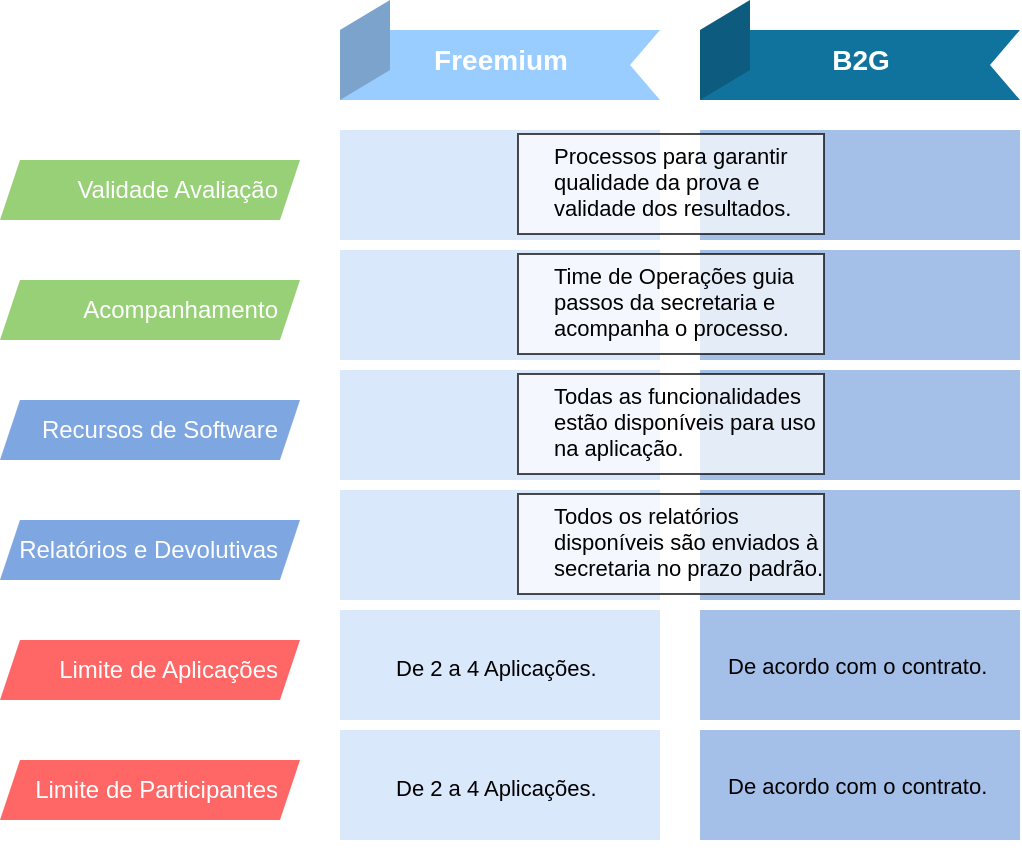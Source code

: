 <mxfile version="10.4.1" type="github"><diagram id="S2iJFQiGVxkR07ErdMLg" name="Page-1"><mxGraphModel dx="1065" dy="742" grid="1" gridSize="10" guides="1" tooltips="1" connect="1" arrows="1" fold="1" page="1" pageScale="1" pageWidth="850" pageHeight="1100" math="0" shadow="0"><root><mxCell id="0"/><mxCell id="1" parent="0"/><mxCell id="3VoptOSDyxHjik7PQG7I-4" value="" style="rounded=0;whiteSpace=wrap;html=1;fontSize=11;fillColor=#dae8fc;strokeColor=none;" vertex="1" parent="1"><mxGeometry x="290" y="125" width="160" height="55" as="geometry"/></mxCell><mxCell id="pt9C6hK4iVGlIsG7ahsb-40" value="&lt;font style=&quot;font-size: 12px&quot;&gt;Validade Avaliação&lt;/font&gt;" style="shape=mxgraph.infographic.parallelogram;dx=5;;html=1;fillColor=#97D077;strokeColor=none;shadow=0;fontSize=12;fontColor=#FFFFFF;align=right;spacingLeft=0;fontStyle=0;labelPosition=center;verticalLabelPosition=middle;verticalAlign=middle;spacingRight=10;gradientColor=none;gradientDirection=north;" parent="1" vertex="1"><mxGeometry x="120" y="140" width="150" height="30" as="geometry"/></mxCell><mxCell id="pt9C6hK4iVGlIsG7ahsb-41" value="&lt;font style=&quot;font-size: 12px&quot;&gt;Acompanhamento&lt;/font&gt;" style="shape=mxgraph.infographic.parallelogram;dx=5;;html=1;fillColor=#97D077;strokeColor=none;shadow=0;fontSize=12;fontColor=#FFFFFF;align=right;spacingLeft=0;fontStyle=0;labelPosition=center;verticalLabelPosition=middle;verticalAlign=middle;spacingRight=10;gradientColor=none;gradientDirection=north;" parent="1" vertex="1"><mxGeometry x="120" y="200" width="150" height="30" as="geometry"/></mxCell><mxCell id="pt9C6hK4iVGlIsG7ahsb-45" value="Recursos de Software" style="shape=mxgraph.infographic.parallelogram;dx=5;;html=1;fillColor=#7EA6E0;strokeColor=none;shadow=0;fontSize=12;fontColor=#FFFFFF;align=right;spacingLeft=0;fontStyle=0;labelPosition=center;verticalLabelPosition=middle;verticalAlign=middle;spacingRight=10;gradientColor=none;gradientDirection=north;" parent="1" vertex="1"><mxGeometry x="120" y="260" width="150" height="30" as="geometry"/></mxCell><mxCell id="pt9C6hK4iVGlIsG7ahsb-48" value="&lt;font style=&quot;font-size: 12px&quot;&gt;Relatórios e Devolutivas&lt;/font&gt;" style="shape=mxgraph.infographic.parallelogram;dx=5;;html=1;fillColor=#7EA6E0;strokeColor=none;shadow=0;fontSize=12;fontColor=#FFFFFF;align=right;spacingLeft=0;fontStyle=0;labelPosition=center;verticalLabelPosition=middle;verticalAlign=middle;spacingRight=10;gradientColor=none;gradientDirection=north;" parent="1" vertex="1"><mxGeometry x="120" y="320" width="150" height="30" as="geometry"/></mxCell><mxCell id="pt9C6hK4iVGlIsG7ahsb-49" value="Limite de Aplicações" style="shape=mxgraph.infographic.parallelogram;dx=5;;html=1;fillColor=#FF6666;strokeColor=none;shadow=0;fontSize=12;fontColor=#FFFFFF;align=right;spacingLeft=0;fontStyle=0;labelPosition=center;verticalLabelPosition=middle;verticalAlign=middle;spacingRight=10;gradientColor=none;gradientDirection=north;" parent="1" vertex="1"><mxGeometry x="120" y="380" width="150" height="30" as="geometry"/></mxCell><mxCell id="pt9C6hK4iVGlIsG7ahsb-50" value="&lt;span style=&quot;font-size: 12px;&quot;&gt;Limite de Participantes&lt;/span&gt;" style="shape=mxgraph.infographic.parallelogram;dx=5;;html=1;fillColor=#FF6666;strokeColor=none;shadow=0;fontSize=12;fontColor=#FFFFFF;align=right;spacingLeft=0;fontStyle=0;labelPosition=center;verticalLabelPosition=middle;verticalAlign=middle;spacingRight=10;gradientColor=none;gradientDirection=north;" parent="1" vertex="1"><mxGeometry x="120" y="440" width="150" height="30" as="geometry"/></mxCell><mxCell id="pt9C6hK4iVGlIsG7ahsb-69" value="Freemium" style="html=1;shape=mxgraph.infographic.ribbonFrontFolded;dx=25;dy=15;notch=15;fillColor=#99CCFF;strokeColor=none;align=center;verticalAlign=middle;fontColor=#ffffff;fontSize=14;fontStyle=1;spacingTop=10;" parent="1" vertex="1"><mxGeometry x="290" y="60" width="160" height="50" as="geometry"/></mxCell><mxCell id="pt9C6hK4iVGlIsG7ahsb-70" value="B2G" style="html=1;shape=mxgraph.infographic.ribbonFrontFolded;dx=25;dy=15;notch=15;fillColor=#10739E;strokeColor=none;align=center;verticalAlign=middle;fontColor=#ffffff;fontSize=14;fontStyle=1;spacingTop=10;" parent="1" vertex="1"><mxGeometry x="470" y="60" width="160" height="50" as="geometry"/></mxCell><mxCell id="3VoptOSDyxHjik7PQG7I-5" value="" style="rounded=0;whiteSpace=wrap;html=1;fontSize=11;fillColor=#dae8fc;strokeColor=none;" vertex="1" parent="1"><mxGeometry x="290" y="185" width="160" height="55" as="geometry"/></mxCell><mxCell id="3VoptOSDyxHjik7PQG7I-6" value="" style="rounded=0;whiteSpace=wrap;html=1;fontSize=11;fillColor=#dae8fc;strokeColor=none;" vertex="1" parent="1"><mxGeometry x="290" y="305" width="160" height="55" as="geometry"/></mxCell><mxCell id="3VoptOSDyxHjik7PQG7I-8" value="" style="rounded=0;whiteSpace=wrap;html=1;fontSize=11;fillColor=#dae8fc;strokeColor=none;" vertex="1" parent="1"><mxGeometry x="290" y="245" width="160" height="55" as="geometry"/></mxCell><mxCell id="3VoptOSDyxHjik7PQG7I-9" value="" style="rounded=0;whiteSpace=wrap;html=1;fontSize=11;fillColor=#dae8fc;strokeColor=none;" vertex="1" parent="1"><mxGeometry x="290" y="425" width="160" height="55" as="geometry"/></mxCell><mxCell id="3VoptOSDyxHjik7PQG7I-11" value="" style="rounded=0;whiteSpace=wrap;html=1;fontSize=11;fillColor=#dae8fc;strokeColor=none;" vertex="1" parent="1"><mxGeometry x="290" y="365" width="160" height="55" as="geometry"/></mxCell><mxCell id="3VoptOSDyxHjik7PQG7I-10" value="&lt;h1 style=&quot;font-size: 11px&quot;&gt;&lt;br style=&quot;font-size: 11px&quot;&gt;&lt;/h1&gt;&lt;p style=&quot;font-size: 11px&quot;&gt;De 2 a 4 Aplicações.&lt;/p&gt;" style="text;html=1;strokeColor=none;fillColor=none;spacing=5;spacingTop=-20;whiteSpace=wrap;overflow=hidden;rounded=0;fontSize=11;" vertex="1" parent="1"><mxGeometry x="313" y="366" width="150" height="66" as="geometry"/></mxCell><mxCell id="3VoptOSDyxHjik7PQG7I-12" value="" style="rounded=0;whiteSpace=wrap;html=1;fontSize=11;fillColor=#7EA6E0;strokeColor=none;opacity=70;" vertex="1" parent="1"><mxGeometry x="470" y="125" width="160" height="55" as="geometry"/></mxCell><mxCell id="3VoptOSDyxHjik7PQG7I-13" value="" style="rounded=0;whiteSpace=wrap;html=1;fontSize=11;fillColor=#7EA6E0;strokeColor=none;opacity=70;" vertex="1" parent="1"><mxGeometry x="470" y="185" width="160" height="55" as="geometry"/></mxCell><mxCell id="3VoptOSDyxHjik7PQG7I-14" value="" style="rounded=0;whiteSpace=wrap;html=1;fontSize=11;fillColor=#7EA6E0;strokeColor=none;opacity=70;" vertex="1" parent="1"><mxGeometry x="470" y="305" width="160" height="55" as="geometry"/></mxCell><mxCell id="3VoptOSDyxHjik7PQG7I-15" value="" style="rounded=0;whiteSpace=wrap;html=1;fontSize=11;fillColor=#7EA6E0;strokeColor=none;opacity=70;" vertex="1" parent="1"><mxGeometry x="470" y="245" width="160" height="55" as="geometry"/></mxCell><mxCell id="3VoptOSDyxHjik7PQG7I-16" value="" style="rounded=0;whiteSpace=wrap;html=1;fontSize=11;fillColor=#7EA6E0;strokeColor=none;opacity=70;" vertex="1" parent="1"><mxGeometry x="470" y="425" width="160" height="55" as="geometry"/></mxCell><mxCell id="3VoptOSDyxHjik7PQG7I-17" value="" style="rounded=0;whiteSpace=wrap;html=1;fontSize=11;fillColor=#7EA6E0;strokeColor=none;opacity=70;" vertex="1" parent="1"><mxGeometry x="470" y="365" width="160" height="55" as="geometry"/></mxCell><mxCell id="3VoptOSDyxHjik7PQG7I-20" value="" style="rounded=0;whiteSpace=wrap;html=1;fontSize=11;opacity=70;" vertex="1" parent="1"><mxGeometry x="379" y="127" width="153" height="50" as="geometry"/></mxCell><mxCell id="3VoptOSDyxHjik7PQG7I-2" value="&lt;h1 style=&quot;font-size: 11px;&quot;&gt;&lt;br style=&quot;font-size: 11px;&quot;&gt;&lt;/h1&gt;&lt;p style=&quot;font-size: 11px;&quot;&gt;Processos para garantir qualidade da prova e validade dos resultados.&lt;/p&gt;" style="text;html=1;strokeColor=none;fillColor=none;spacing=5;spacingTop=-20;whiteSpace=wrap;overflow=hidden;rounded=0;fontSize=11;" vertex="1" parent="1"><mxGeometry x="392" y="110" width="150" height="66" as="geometry"/></mxCell><mxCell id="3VoptOSDyxHjik7PQG7I-21" value="" style="rounded=0;whiteSpace=wrap;html=1;fontSize=11;opacity=70;" vertex="1" parent="1"><mxGeometry x="379" y="187" width="153" height="50" as="geometry"/></mxCell><mxCell id="3VoptOSDyxHjik7PQG7I-22" value="&lt;h1 style=&quot;font-size: 11px&quot;&gt;&lt;br style=&quot;font-size: 11px&quot;&gt;&lt;/h1&gt;&lt;p style=&quot;font-size: 11px&quot;&gt;Time de Operações guia passos da secretaria e acompanha o processo.&lt;/p&gt;" style="text;html=1;strokeColor=none;fillColor=none;spacing=5;spacingTop=-20;whiteSpace=wrap;overflow=hidden;rounded=0;fontSize=11;" vertex="1" parent="1"><mxGeometry x="392" y="170" width="150" height="66" as="geometry"/></mxCell><mxCell id="3VoptOSDyxHjik7PQG7I-23" value="" style="rounded=0;whiteSpace=wrap;html=1;fontSize=11;opacity=70;" vertex="1" parent="1"><mxGeometry x="379" y="247" width="153" height="50" as="geometry"/></mxCell><mxCell id="3VoptOSDyxHjik7PQG7I-24" value="&lt;h1 style=&quot;font-size: 11px&quot;&gt;&lt;br style=&quot;font-size: 11px&quot;&gt;&lt;/h1&gt;&lt;p style=&quot;font-size: 11px&quot;&gt;Todas as funcionalidades estão disponíveis para uso na aplicação.&lt;/p&gt;" style="text;html=1;strokeColor=none;fillColor=none;spacing=5;spacingTop=-20;whiteSpace=wrap;overflow=hidden;rounded=0;fontSize=11;" vertex="1" parent="1"><mxGeometry x="392" y="230" width="150" height="66" as="geometry"/></mxCell><mxCell id="3VoptOSDyxHjik7PQG7I-25" value="" style="rounded=0;whiteSpace=wrap;html=1;fontSize=11;opacity=70;" vertex="1" parent="1"><mxGeometry x="379" y="307" width="153" height="50" as="geometry"/></mxCell><mxCell id="3VoptOSDyxHjik7PQG7I-26" value="&lt;h1 style=&quot;font-size: 11px&quot;&gt;&lt;br style=&quot;font-size: 11px&quot;&gt;&lt;/h1&gt;&lt;p style=&quot;font-size: 11px&quot;&gt;Todos os relatórios disponíveis são enviados à secretaria no prazo padrão.&lt;/p&gt;" style="text;html=1;strokeColor=none;fillColor=none;spacing=5;spacingTop=-20;whiteSpace=wrap;overflow=hidden;rounded=0;fontSize=11;" vertex="1" parent="1"><mxGeometry x="392" y="290" width="150" height="66" as="geometry"/></mxCell><mxCell id="3VoptOSDyxHjik7PQG7I-27" value="&lt;h1 style=&quot;font-size: 11px&quot;&gt;&lt;br style=&quot;font-size: 11px&quot;&gt;&lt;/h1&gt;&lt;p style=&quot;font-size: 11px&quot;&gt;De acordo com o contrato.&lt;/p&gt;" style="text;html=1;strokeColor=none;fillColor=none;spacing=5;spacingTop=-20;whiteSpace=wrap;overflow=hidden;rounded=0;fontSize=11;" vertex="1" parent="1"><mxGeometry x="479" y="365" width="150" height="66" as="geometry"/></mxCell><mxCell id="3VoptOSDyxHjik7PQG7I-28" value="&lt;h1 style=&quot;font-size: 11px&quot;&gt;&lt;br style=&quot;font-size: 11px&quot;&gt;&lt;/h1&gt;&lt;p style=&quot;font-size: 11px&quot;&gt;De acordo com o contrato.&lt;/p&gt;" style="text;html=1;strokeColor=none;fillColor=none;spacing=5;spacingTop=-20;whiteSpace=wrap;overflow=hidden;rounded=0;fontSize=11;" vertex="1" parent="1"><mxGeometry x="479" y="425" width="150" height="66" as="geometry"/></mxCell><mxCell id="3VoptOSDyxHjik7PQG7I-29" value="&lt;h1 style=&quot;font-size: 11px&quot;&gt;&lt;br style=&quot;font-size: 11px&quot;&gt;&lt;/h1&gt;&lt;p style=&quot;font-size: 11px&quot;&gt;De 2 a 4 Aplicações.&lt;/p&gt;" style="text;html=1;strokeColor=none;fillColor=none;spacing=5;spacingTop=-20;whiteSpace=wrap;overflow=hidden;rounded=0;fontSize=11;" vertex="1" parent="1"><mxGeometry x="313" y="426" width="150" height="66" as="geometry"/></mxCell></root></mxGraphModel></diagram></mxfile>